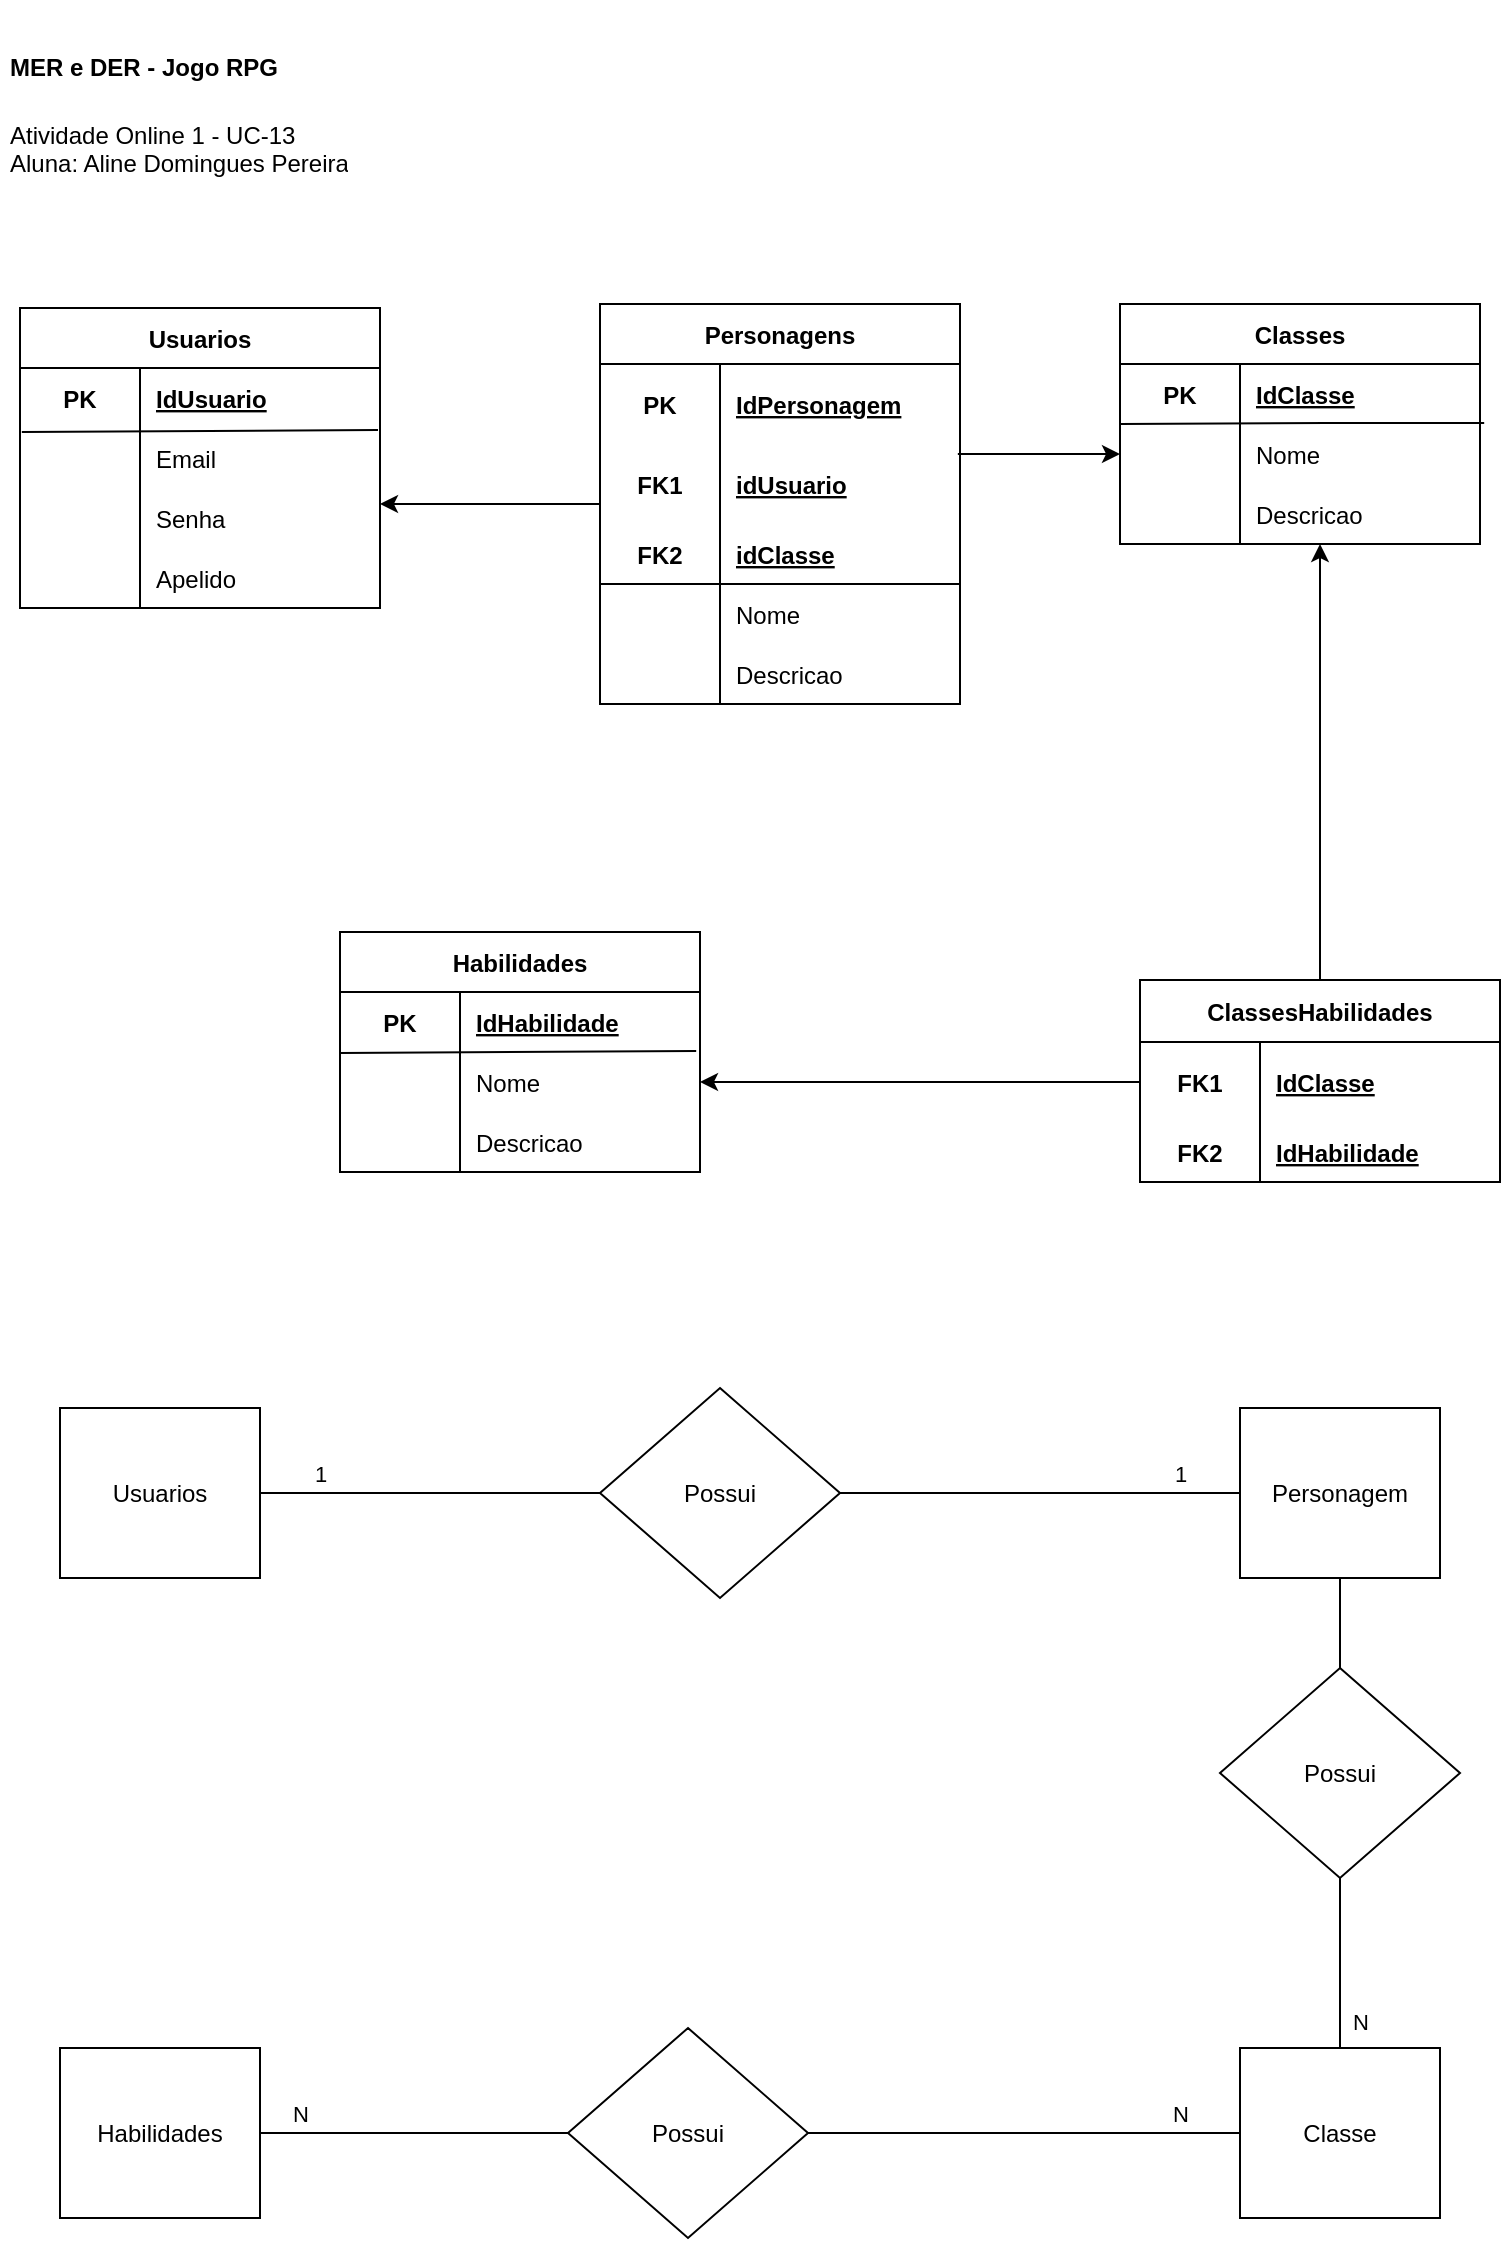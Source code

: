 <mxfile version="20.8.10" type="device"><diagram id="3KbX2sUJ-ETffY1uCZ8u" name="Página-1"><mxGraphModel dx="880" dy="484" grid="1" gridSize="10" guides="1" tooltips="1" connect="1" arrows="1" fold="1" page="1" pageScale="1" pageWidth="827" pageHeight="1169" math="0" shadow="0"><root><mxCell id="0"/><mxCell id="1" parent="0"/><mxCell id="VNIF00RA_-8U6SNvlQ5O-18" value="Usuarios" style="shape=table;startSize=30;container=1;collapsible=1;childLayout=tableLayout;fixedRows=1;rowLines=0;fontStyle=1;align=center;resizeLast=1;" parent="1" vertex="1"><mxGeometry x="20" y="164" width="180" height="150" as="geometry"/></mxCell><mxCell id="VNIF00RA_-8U6SNvlQ5O-19" value="" style="shape=tableRow;horizontal=0;startSize=0;swimlaneHead=0;swimlaneBody=0;fillColor=none;collapsible=0;dropTarget=0;points=[[0,0.5],[1,0.5]];portConstraint=eastwest;top=0;left=0;right=0;bottom=0;perimeterSpacing=6;" parent="VNIF00RA_-8U6SNvlQ5O-18" vertex="1"><mxGeometry y="30" width="180" height="30" as="geometry"/></mxCell><mxCell id="VNIF00RA_-8U6SNvlQ5O-20" value="PK" style="shape=partialRectangle;connectable=0;fillColor=none;top=0;left=0;bottom=0;right=0;fontStyle=1;overflow=hidden;" parent="VNIF00RA_-8U6SNvlQ5O-19" vertex="1"><mxGeometry width="60" height="30" as="geometry"><mxRectangle width="60" height="30" as="alternateBounds"/></mxGeometry></mxCell><mxCell id="VNIF00RA_-8U6SNvlQ5O-21" value="IdUsuario" style="shape=partialRectangle;connectable=0;fillColor=none;top=0;left=0;bottom=0;right=0;align=left;spacingLeft=6;fontStyle=5;overflow=hidden;" parent="VNIF00RA_-8U6SNvlQ5O-19" vertex="1"><mxGeometry x="60" width="120" height="30" as="geometry"><mxRectangle width="120" height="30" as="alternateBounds"/></mxGeometry></mxCell><mxCell id="VNIF00RA_-8U6SNvlQ5O-25" value="" style="shape=tableRow;horizontal=0;startSize=0;swimlaneHead=0;swimlaneBody=0;fillColor=none;collapsible=0;dropTarget=0;points=[[0,0.5],[1,0.5]];portConstraint=eastwest;top=0;left=0;right=0;bottom=0;swimlaneLine=1;" parent="VNIF00RA_-8U6SNvlQ5O-18" vertex="1"><mxGeometry y="60" width="180" height="30" as="geometry"/></mxCell><mxCell id="VNIF00RA_-8U6SNvlQ5O-26" value="" style="shape=partialRectangle;connectable=0;fillColor=none;top=0;left=0;bottom=0;right=0;editable=1;overflow=hidden;" parent="VNIF00RA_-8U6SNvlQ5O-25" vertex="1"><mxGeometry width="60" height="30" as="geometry"><mxRectangle width="60" height="30" as="alternateBounds"/></mxGeometry></mxCell><mxCell id="VNIF00RA_-8U6SNvlQ5O-27" value="Email" style="shape=partialRectangle;connectable=0;fillColor=none;top=0;left=0;bottom=0;right=0;align=left;spacingLeft=6;overflow=hidden;" parent="VNIF00RA_-8U6SNvlQ5O-25" vertex="1"><mxGeometry x="60" width="120" height="30" as="geometry"><mxRectangle width="120" height="30" as="alternateBounds"/></mxGeometry></mxCell><mxCell id="VNIF00RA_-8U6SNvlQ5O-74" value="" style="shape=tableRow;horizontal=0;startSize=0;swimlaneHead=0;swimlaneBody=0;fillColor=none;collapsible=0;dropTarget=0;points=[[0,0.5],[1,0.5]];portConstraint=eastwest;top=0;left=0;right=0;bottom=0;" parent="VNIF00RA_-8U6SNvlQ5O-18" vertex="1"><mxGeometry y="90" width="180" height="30" as="geometry"/></mxCell><mxCell id="VNIF00RA_-8U6SNvlQ5O-75" value="" style="shape=partialRectangle;connectable=0;fillColor=none;top=0;left=0;bottom=0;right=0;editable=1;overflow=hidden;" parent="VNIF00RA_-8U6SNvlQ5O-74" vertex="1"><mxGeometry width="60" height="30" as="geometry"><mxRectangle width="60" height="30" as="alternateBounds"/></mxGeometry></mxCell><mxCell id="VNIF00RA_-8U6SNvlQ5O-76" value="Senha" style="shape=partialRectangle;connectable=0;fillColor=none;top=0;left=0;bottom=0;right=0;align=left;spacingLeft=6;overflow=hidden;" parent="VNIF00RA_-8U6SNvlQ5O-74" vertex="1"><mxGeometry x="60" width="120" height="30" as="geometry"><mxRectangle width="120" height="30" as="alternateBounds"/></mxGeometry></mxCell><mxCell id="VNIF00RA_-8U6SNvlQ5O-28" value="" style="shape=tableRow;horizontal=0;startSize=0;swimlaneHead=0;swimlaneBody=0;fillColor=none;collapsible=0;dropTarget=0;points=[[0,0.5],[1,0.5]];portConstraint=eastwest;top=0;left=0;right=0;bottom=0;" parent="VNIF00RA_-8U6SNvlQ5O-18" vertex="1"><mxGeometry y="120" width="180" height="30" as="geometry"/></mxCell><mxCell id="VNIF00RA_-8U6SNvlQ5O-29" value="" style="shape=partialRectangle;connectable=0;fillColor=none;top=0;left=0;bottom=0;right=0;editable=1;overflow=hidden;" parent="VNIF00RA_-8U6SNvlQ5O-28" vertex="1"><mxGeometry width="60" height="30" as="geometry"><mxRectangle width="60" height="30" as="alternateBounds"/></mxGeometry></mxCell><mxCell id="VNIF00RA_-8U6SNvlQ5O-30" value="Apelido" style="shape=partialRectangle;connectable=0;fillColor=none;top=0;left=0;bottom=0;right=0;align=left;spacingLeft=6;overflow=hidden;" parent="VNIF00RA_-8U6SNvlQ5O-28" vertex="1"><mxGeometry x="60" width="120" height="30" as="geometry"><mxRectangle width="120" height="30" as="alternateBounds"/></mxGeometry></mxCell><mxCell id="TWxYpr_7IR30Hium4MWP-53" value="" style="edgeStyle=none;orthogonalLoop=1;jettySize=auto;html=1;rounded=0;fontSize=12;endArrow=none;endFill=0;entryX=1;entryY=0.2;entryDx=0;entryDy=0;entryPerimeter=0;exitX=0.036;exitY=0.905;exitDx=0;exitDy=0;exitPerimeter=0;" edge="1" parent="VNIF00RA_-8U6SNvlQ5O-18" source="VNIF00RA_-8U6SNvlQ5O-19"><mxGeometry width="80" relative="1" as="geometry"><mxPoint y="60.99" as="sourcePoint"/><mxPoint x="179" y="61" as="targetPoint"/><Array as="points"/></mxGeometry></mxCell><mxCell id="TWxYpr_7IR30Hium4MWP-41" value="" style="edgeStyle=orthogonalEdgeStyle;rounded=0;orthogonalLoop=1;jettySize=auto;html=1;endArrow=classic;endFill=1;" edge="1" parent="1" source="VNIF00RA_-8U6SNvlQ5O-31"><mxGeometry relative="1" as="geometry"><mxPoint x="200" y="262" as="targetPoint"/></mxGeometry></mxCell><mxCell id="VNIF00RA_-8U6SNvlQ5O-31" value="Personagens" style="shape=table;startSize=30;container=1;collapsible=1;childLayout=tableLayout;fixedRows=1;rowLines=0;fontStyle=1;align=center;resizeLast=1;" parent="1" vertex="1"><mxGeometry x="310" y="162" width="180" height="200" as="geometry"/></mxCell><mxCell id="VNIF00RA_-8U6SNvlQ5O-32" value="" style="shape=tableRow;horizontal=0;startSize=0;swimlaneHead=0;swimlaneBody=0;fillColor=none;collapsible=0;dropTarget=0;points=[[0,0.5],[1,0.5]];portConstraint=eastwest;top=0;left=0;right=0;bottom=0;" parent="VNIF00RA_-8U6SNvlQ5O-31" vertex="1"><mxGeometry y="30" width="180" height="40" as="geometry"/></mxCell><mxCell id="VNIF00RA_-8U6SNvlQ5O-33" value="PK" style="shape=partialRectangle;connectable=0;fillColor=none;top=0;left=0;bottom=0;right=0;fontStyle=1;overflow=hidden;" parent="VNIF00RA_-8U6SNvlQ5O-32" vertex="1"><mxGeometry width="60" height="40" as="geometry"><mxRectangle width="60" height="40" as="alternateBounds"/></mxGeometry></mxCell><mxCell id="VNIF00RA_-8U6SNvlQ5O-34" value="IdPersonagem" style="shape=partialRectangle;connectable=0;fillColor=none;top=0;left=0;bottom=0;right=0;align=left;spacingLeft=6;fontStyle=5;overflow=hidden;" parent="VNIF00RA_-8U6SNvlQ5O-32" vertex="1"><mxGeometry x="60" width="120" height="40" as="geometry"><mxRectangle width="120" height="40" as="alternateBounds"/></mxGeometry></mxCell><mxCell id="TWxYpr_7IR30Hium4MWP-37" style="shape=tableRow;horizontal=0;startSize=0;swimlaneHead=0;swimlaneBody=0;fillColor=none;collapsible=0;dropTarget=0;points=[[0,0.5],[1,0.5]];portConstraint=eastwest;top=0;left=0;right=0;bottom=0;" vertex="1" parent="VNIF00RA_-8U6SNvlQ5O-31"><mxGeometry y="70" width="180" height="40" as="geometry"/></mxCell><mxCell id="TWxYpr_7IR30Hium4MWP-38" value="FK1" style="shape=partialRectangle;connectable=0;fillColor=none;top=0;left=0;bottom=0;right=0;fontStyle=1;overflow=hidden;" vertex="1" parent="TWxYpr_7IR30Hium4MWP-37"><mxGeometry width="60" height="40" as="geometry"><mxRectangle width="60" height="40" as="alternateBounds"/></mxGeometry></mxCell><mxCell id="TWxYpr_7IR30Hium4MWP-39" value="idUsuario" style="shape=partialRectangle;connectable=0;fillColor=none;top=0;left=0;bottom=0;right=0;align=left;spacingLeft=6;fontStyle=5;overflow=hidden;" vertex="1" parent="TWxYpr_7IR30Hium4MWP-37"><mxGeometry x="60" width="120" height="40" as="geometry"><mxRectangle width="120" height="40" as="alternateBounds"/></mxGeometry></mxCell><mxCell id="TWxYpr_7IR30Hium4MWP-16" value="" style="shape=tableRow;horizontal=0;startSize=0;swimlaneHead=0;swimlaneBody=0;fillColor=none;collapsible=0;dropTarget=0;points=[[0,0.5],[1,0.5]];portConstraint=eastwest;top=0;left=0;right=0;bottom=1;" vertex="1" parent="VNIF00RA_-8U6SNvlQ5O-31"><mxGeometry y="110" width="180" height="30" as="geometry"/></mxCell><mxCell id="TWxYpr_7IR30Hium4MWP-17" value="FK2" style="shape=partialRectangle;connectable=0;fillColor=none;top=0;left=0;bottom=0;right=0;fontStyle=1;overflow=hidden;" vertex="1" parent="TWxYpr_7IR30Hium4MWP-16"><mxGeometry width="60" height="30" as="geometry"><mxRectangle width="60" height="30" as="alternateBounds"/></mxGeometry></mxCell><mxCell id="TWxYpr_7IR30Hium4MWP-18" value="idClasse" style="shape=partialRectangle;connectable=0;fillColor=none;top=0;left=0;bottom=0;right=0;align=left;spacingLeft=6;fontStyle=5;overflow=hidden;" vertex="1" parent="TWxYpr_7IR30Hium4MWP-16"><mxGeometry x="60" width="120" height="30" as="geometry"><mxRectangle width="120" height="30" as="alternateBounds"/></mxGeometry></mxCell><mxCell id="VNIF00RA_-8U6SNvlQ5O-38" value="" style="shape=tableRow;horizontal=0;startSize=0;swimlaneHead=0;swimlaneBody=0;fillColor=none;collapsible=0;dropTarget=0;points=[[0,0.5],[1,0.5]];portConstraint=eastwest;top=0;left=0;right=0;bottom=0;" parent="VNIF00RA_-8U6SNvlQ5O-31" vertex="1"><mxGeometry y="140" width="180" height="30" as="geometry"/></mxCell><mxCell id="VNIF00RA_-8U6SNvlQ5O-39" value="" style="shape=partialRectangle;connectable=0;fillColor=none;top=0;left=0;bottom=0;right=0;editable=1;overflow=hidden;" parent="VNIF00RA_-8U6SNvlQ5O-38" vertex="1"><mxGeometry width="60" height="30" as="geometry"><mxRectangle width="60" height="30" as="alternateBounds"/></mxGeometry></mxCell><mxCell id="VNIF00RA_-8U6SNvlQ5O-40" value="Nome" style="shape=partialRectangle;connectable=0;fillColor=none;top=0;left=0;bottom=0;right=0;align=left;spacingLeft=6;overflow=hidden;" parent="VNIF00RA_-8U6SNvlQ5O-38" vertex="1"><mxGeometry x="60" width="120" height="30" as="geometry"><mxRectangle width="120" height="30" as="alternateBounds"/></mxGeometry></mxCell><mxCell id="VNIF00RA_-8U6SNvlQ5O-41" value="" style="shape=tableRow;horizontal=0;startSize=0;swimlaneHead=0;swimlaneBody=0;fillColor=none;collapsible=0;dropTarget=0;points=[[0,0.5],[1,0.5]];portConstraint=eastwest;top=0;left=0;right=0;bottom=0;" parent="VNIF00RA_-8U6SNvlQ5O-31" vertex="1"><mxGeometry y="170" width="180" height="30" as="geometry"/></mxCell><mxCell id="VNIF00RA_-8U6SNvlQ5O-42" value="" style="shape=partialRectangle;connectable=0;fillColor=none;top=0;left=0;bottom=0;right=0;editable=1;overflow=hidden;" parent="VNIF00RA_-8U6SNvlQ5O-41" vertex="1"><mxGeometry width="60" height="30" as="geometry"><mxRectangle width="60" height="30" as="alternateBounds"/></mxGeometry></mxCell><mxCell id="VNIF00RA_-8U6SNvlQ5O-43" value="Descricao" style="shape=partialRectangle;connectable=0;fillColor=none;top=0;left=0;bottom=0;right=0;align=left;spacingLeft=6;overflow=hidden;" parent="VNIF00RA_-8U6SNvlQ5O-41" vertex="1"><mxGeometry x="60" width="120" height="30" as="geometry"><mxRectangle width="120" height="30" as="alternateBounds"/></mxGeometry></mxCell><mxCell id="VNIF00RA_-8U6SNvlQ5O-44" value="Classes" style="shape=table;startSize=30;container=1;collapsible=1;childLayout=tableLayout;fixedRows=1;rowLines=0;fontStyle=1;align=center;resizeLast=1;" parent="1" vertex="1"><mxGeometry x="570" y="162" width="180" height="120" as="geometry"/></mxCell><mxCell id="VNIF00RA_-8U6SNvlQ5O-45" value="" style="shape=tableRow;horizontal=0;startSize=0;swimlaneHead=0;swimlaneBody=0;fillColor=none;collapsible=0;dropTarget=0;points=[[0,0.5],[1,0.5]];portConstraint=eastwest;top=0;left=0;right=0;bottom=0;" parent="VNIF00RA_-8U6SNvlQ5O-44" vertex="1"><mxGeometry y="30" width="180" height="30" as="geometry"/></mxCell><mxCell id="VNIF00RA_-8U6SNvlQ5O-46" value="PK" style="shape=partialRectangle;connectable=0;fillColor=none;top=0;left=0;bottom=0;right=0;fontStyle=1;overflow=hidden;" parent="VNIF00RA_-8U6SNvlQ5O-45" vertex="1"><mxGeometry width="60" height="30" as="geometry"><mxRectangle width="60" height="30" as="alternateBounds"/></mxGeometry></mxCell><mxCell id="VNIF00RA_-8U6SNvlQ5O-47" value="IdClasse" style="shape=partialRectangle;connectable=0;fillColor=none;top=0;left=0;bottom=0;right=0;align=left;spacingLeft=6;fontStyle=5;overflow=hidden;" parent="VNIF00RA_-8U6SNvlQ5O-45" vertex="1"><mxGeometry x="60" width="120" height="30" as="geometry"><mxRectangle width="120" height="30" as="alternateBounds"/></mxGeometry></mxCell><mxCell id="VNIF00RA_-8U6SNvlQ5O-51" value="" style="shape=tableRow;horizontal=0;startSize=0;swimlaneHead=0;swimlaneBody=0;fillColor=none;collapsible=0;dropTarget=0;points=[[0,0.5],[1,0.5]];portConstraint=eastwest;top=0;left=0;right=0;bottom=0;" parent="VNIF00RA_-8U6SNvlQ5O-44" vertex="1"><mxGeometry y="60" width="180" height="30" as="geometry"/></mxCell><mxCell id="VNIF00RA_-8U6SNvlQ5O-52" value="" style="shape=partialRectangle;connectable=0;fillColor=none;top=0;left=0;bottom=0;right=0;editable=1;overflow=hidden;" parent="VNIF00RA_-8U6SNvlQ5O-51" vertex="1"><mxGeometry width="60" height="30" as="geometry"><mxRectangle width="60" height="30" as="alternateBounds"/></mxGeometry></mxCell><mxCell id="VNIF00RA_-8U6SNvlQ5O-53" value="Nome" style="shape=partialRectangle;connectable=0;fillColor=none;top=0;left=0;bottom=0;right=0;align=left;spacingLeft=6;overflow=hidden;" parent="VNIF00RA_-8U6SNvlQ5O-51" vertex="1"><mxGeometry x="60" width="120" height="30" as="geometry"><mxRectangle width="120" height="30" as="alternateBounds"/></mxGeometry></mxCell><mxCell id="VNIF00RA_-8U6SNvlQ5O-54" value="" style="shape=tableRow;horizontal=0;startSize=0;swimlaneHead=0;swimlaneBody=0;fillColor=none;collapsible=0;dropTarget=0;points=[[0,0.5],[1,0.5]];portConstraint=eastwest;top=0;left=0;right=0;bottom=0;" parent="VNIF00RA_-8U6SNvlQ5O-44" vertex="1"><mxGeometry y="90" width="180" height="30" as="geometry"/></mxCell><mxCell id="VNIF00RA_-8U6SNvlQ5O-55" value="" style="shape=partialRectangle;connectable=0;fillColor=none;top=0;left=0;bottom=0;right=0;editable=1;overflow=hidden;" parent="VNIF00RA_-8U6SNvlQ5O-54" vertex="1"><mxGeometry width="60" height="30" as="geometry"><mxRectangle width="60" height="30" as="alternateBounds"/></mxGeometry></mxCell><mxCell id="VNIF00RA_-8U6SNvlQ5O-56" value="Descricao" style="shape=partialRectangle;connectable=0;fillColor=none;top=0;left=0;bottom=0;right=0;align=left;spacingLeft=6;overflow=hidden;" parent="VNIF00RA_-8U6SNvlQ5O-54" vertex="1"><mxGeometry x="60" width="120" height="30" as="geometry"><mxRectangle width="120" height="30" as="alternateBounds"/></mxGeometry></mxCell><mxCell id="VNIF00RA_-8U6SNvlQ5O-57" value="Habilidades" style="shape=table;startSize=30;container=1;collapsible=1;childLayout=tableLayout;fixedRows=1;rowLines=0;fontStyle=1;align=center;resizeLast=1;" parent="1" vertex="1"><mxGeometry x="180" y="476" width="180" height="120" as="geometry"/></mxCell><mxCell id="VNIF00RA_-8U6SNvlQ5O-58" value="" style="shape=tableRow;horizontal=0;startSize=0;swimlaneHead=0;swimlaneBody=0;fillColor=none;collapsible=0;dropTarget=0;points=[[0,0.5],[1,0.5]];portConstraint=eastwest;top=0;left=0;right=0;bottom=0;" parent="VNIF00RA_-8U6SNvlQ5O-57" vertex="1"><mxGeometry y="30" width="180" height="30" as="geometry"/></mxCell><mxCell id="VNIF00RA_-8U6SNvlQ5O-59" value="PK" style="shape=partialRectangle;connectable=0;fillColor=none;top=0;left=0;bottom=0;right=0;fontStyle=1;overflow=hidden;" parent="VNIF00RA_-8U6SNvlQ5O-58" vertex="1"><mxGeometry width="60" height="30" as="geometry"><mxRectangle width="60" height="30" as="alternateBounds"/></mxGeometry></mxCell><mxCell id="VNIF00RA_-8U6SNvlQ5O-60" value="IdHabilidade" style="shape=partialRectangle;connectable=0;fillColor=none;top=0;left=0;bottom=0;right=0;align=left;spacingLeft=6;fontStyle=5;overflow=hidden;" parent="VNIF00RA_-8U6SNvlQ5O-58" vertex="1"><mxGeometry x="60" width="120" height="30" as="geometry"><mxRectangle width="120" height="30" as="alternateBounds"/></mxGeometry></mxCell><mxCell id="VNIF00RA_-8U6SNvlQ5O-64" value="" style="shape=tableRow;horizontal=0;startSize=0;swimlaneHead=0;swimlaneBody=0;fillColor=none;collapsible=0;dropTarget=0;points=[[0,0.5],[1,0.5]];portConstraint=eastwest;top=0;left=0;right=0;bottom=0;" parent="VNIF00RA_-8U6SNvlQ5O-57" vertex="1"><mxGeometry y="60" width="180" height="30" as="geometry"/></mxCell><mxCell id="VNIF00RA_-8U6SNvlQ5O-65" value="" style="shape=partialRectangle;connectable=0;fillColor=none;top=0;left=0;bottom=0;right=0;editable=1;overflow=hidden;" parent="VNIF00RA_-8U6SNvlQ5O-64" vertex="1"><mxGeometry width="60" height="30" as="geometry"><mxRectangle width="60" height="30" as="alternateBounds"/></mxGeometry></mxCell><mxCell id="VNIF00RA_-8U6SNvlQ5O-66" value="Nome" style="shape=partialRectangle;connectable=0;fillColor=none;top=0;left=0;bottom=0;right=0;align=left;spacingLeft=6;overflow=hidden;" parent="VNIF00RA_-8U6SNvlQ5O-64" vertex="1"><mxGeometry x="60" width="120" height="30" as="geometry"><mxRectangle width="120" height="30" as="alternateBounds"/></mxGeometry></mxCell><mxCell id="VNIF00RA_-8U6SNvlQ5O-67" value="" style="shape=tableRow;horizontal=0;startSize=0;swimlaneHead=0;swimlaneBody=0;fillColor=none;collapsible=0;dropTarget=0;points=[[0,0.5],[1,0.5]];portConstraint=eastwest;top=0;left=0;right=0;bottom=0;" parent="VNIF00RA_-8U6SNvlQ5O-57" vertex="1"><mxGeometry y="90" width="180" height="30" as="geometry"/></mxCell><mxCell id="VNIF00RA_-8U6SNvlQ5O-68" value="" style="shape=partialRectangle;connectable=0;fillColor=none;top=0;left=0;bottom=0;right=0;editable=1;overflow=hidden;" parent="VNIF00RA_-8U6SNvlQ5O-67" vertex="1"><mxGeometry width="60" height="30" as="geometry"><mxRectangle width="60" height="30" as="alternateBounds"/></mxGeometry></mxCell><mxCell id="VNIF00RA_-8U6SNvlQ5O-69" value="Descricao" style="shape=partialRectangle;connectable=0;fillColor=none;top=0;left=0;bottom=0;right=0;align=left;spacingLeft=6;overflow=hidden;" parent="VNIF00RA_-8U6SNvlQ5O-67" vertex="1"><mxGeometry x="60" width="120" height="30" as="geometry"><mxRectangle width="120" height="30" as="alternateBounds"/></mxGeometry></mxCell><mxCell id="VNIF00RA_-8U6SNvlQ5O-71" value="" style="shape=tableRow;horizontal=0;startSize=0;swimlaneHead=0;swimlaneBody=0;fillColor=none;collapsible=0;dropTarget=0;points=[[0,0.5],[1,0.5]];portConstraint=eastwest;top=0;left=0;right=0;bottom=0;" parent="1" vertex="1"><mxGeometry x="40" y="300" width="180" height="30" as="geometry"/></mxCell><mxCell id="VNIF00RA_-8U6SNvlQ5O-72" value="" style="shape=partialRectangle;connectable=0;fillColor=none;top=0;left=0;bottom=0;right=0;editable=1;overflow=hidden;" parent="VNIF00RA_-8U6SNvlQ5O-71" vertex="1"><mxGeometry width="60" height="30" as="geometry"><mxRectangle width="60" height="30" as="alternateBounds"/></mxGeometry></mxCell><mxCell id="VNIF00RA_-8U6SNvlQ5O-93" style="edgeStyle=orthogonalEdgeStyle;rounded=0;orthogonalLoop=1;jettySize=auto;html=1;entryX=0;entryY=0.5;entryDx=0;entryDy=0;endArrow=none;endFill=0;" parent="1" source="VNIF00RA_-8U6SNvlQ5O-77" target="VNIF00RA_-8U6SNvlQ5O-78" edge="1"><mxGeometry relative="1" as="geometry"/></mxCell><mxCell id="VNIF00RA_-8U6SNvlQ5O-98" value="1" style="edgeLabel;html=1;align=center;verticalAlign=middle;resizable=0;points=[];" parent="VNIF00RA_-8U6SNvlQ5O-93" vertex="1" connectable="0"><mxGeometry x="0.141" y="1" relative="1" as="geometry"><mxPoint x="-67" y="-9" as="offset"/></mxGeometry></mxCell><mxCell id="VNIF00RA_-8U6SNvlQ5O-77" value="Usuarios" style="whiteSpace=wrap;html=1;align=center;" parent="1" vertex="1"><mxGeometry x="40" y="714" width="100" height="85" as="geometry"/></mxCell><mxCell id="VNIF00RA_-8U6SNvlQ5O-94" style="edgeStyle=orthogonalEdgeStyle;rounded=0;orthogonalLoop=1;jettySize=auto;html=1;endArrow=none;endFill=0;" parent="1" source="VNIF00RA_-8U6SNvlQ5O-78" target="VNIF00RA_-8U6SNvlQ5O-79" edge="1"><mxGeometry relative="1" as="geometry"/></mxCell><mxCell id="VNIF00RA_-8U6SNvlQ5O-100" value="1" style="edgeLabel;html=1;align=center;verticalAlign=middle;resizable=0;points=[];" parent="VNIF00RA_-8U6SNvlQ5O-94" vertex="1" connectable="0"><mxGeometry x="0.35" y="-1" relative="1" as="geometry"><mxPoint x="35" y="-11" as="offset"/></mxGeometry></mxCell><mxCell id="VNIF00RA_-8U6SNvlQ5O-78" value="Possui" style="shape=rhombus;perimeter=rhombusPerimeter;whiteSpace=wrap;html=1;align=center;" parent="1" vertex="1"><mxGeometry x="310" y="704" width="120" height="105" as="geometry"/></mxCell><mxCell id="VNIF00RA_-8U6SNvlQ5O-95" style="edgeStyle=orthogonalEdgeStyle;rounded=0;orthogonalLoop=1;jettySize=auto;html=1;entryX=0.5;entryY=0;entryDx=0;entryDy=0;endArrow=none;endFill=0;" parent="1" source="VNIF00RA_-8U6SNvlQ5O-79" target="VNIF00RA_-8U6SNvlQ5O-86" edge="1"><mxGeometry relative="1" as="geometry"/></mxCell><mxCell id="VNIF00RA_-8U6SNvlQ5O-103" value="1" style="edgeLabel;html=1;align=center;verticalAlign=middle;resizable=0;points=[];" parent="VNIF00RA_-8U6SNvlQ5O-95" vertex="1" connectable="0"><mxGeometry x="-0.267" y="1" relative="1" as="geometry"><mxPoint x="19" y="-23" as="offset"/></mxGeometry></mxCell><mxCell id="VNIF00RA_-8U6SNvlQ5O-79" value="Personagem" style="whiteSpace=wrap;html=1;align=center;" parent="1" vertex="1"><mxGeometry x="630" y="714" width="100" height="85" as="geometry"/></mxCell><mxCell id="VNIF00RA_-8U6SNvlQ5O-97" style="edgeStyle=orthogonalEdgeStyle;rounded=0;orthogonalLoop=1;jettySize=auto;html=1;entryX=0.5;entryY=0;entryDx=0;entryDy=0;endArrow=none;endFill=0;" parent="1" source="VNIF00RA_-8U6SNvlQ5O-86" target="VNIF00RA_-8U6SNvlQ5O-96" edge="1"><mxGeometry relative="1" as="geometry"/></mxCell><mxCell id="VNIF00RA_-8U6SNvlQ5O-104" value="N" style="edgeLabel;html=1;align=center;verticalAlign=middle;resizable=0;points=[];" parent="VNIF00RA_-8U6SNvlQ5O-97" vertex="1" connectable="0"><mxGeometry x="0.692" y="3" relative="1" as="geometry"><mxPoint x="7" as="offset"/></mxGeometry></mxCell><mxCell id="VNIF00RA_-8U6SNvlQ5O-86" value="Possui" style="shape=rhombus;perimeter=rhombusPerimeter;whiteSpace=wrap;html=1;align=center;" parent="1" vertex="1"><mxGeometry x="620" y="844" width="120" height="105" as="geometry"/></mxCell><mxCell id="VNIF00RA_-8U6SNvlQ5O-106" style="edgeStyle=orthogonalEdgeStyle;rounded=0;orthogonalLoop=1;jettySize=auto;html=1;endArrow=none;endFill=0;entryX=1;entryY=0.5;entryDx=0;entryDy=0;" parent="1" source="VNIF00RA_-8U6SNvlQ5O-96" target="VNIF00RA_-8U6SNvlQ5O-105" edge="1"><mxGeometry relative="1" as="geometry"><mxPoint x="420" y="1054" as="targetPoint"/><Array as="points"/></mxGeometry></mxCell><mxCell id="VNIF00RA_-8U6SNvlQ5O-108" value="N" style="edgeLabel;html=1;align=center;verticalAlign=middle;resizable=0;points=[];" parent="VNIF00RA_-8U6SNvlQ5O-106" vertex="1" connectable="0"><mxGeometry x="-0.194" y="2" relative="1" as="geometry"><mxPoint x="57" y="-12" as="offset"/></mxGeometry></mxCell><mxCell id="VNIF00RA_-8U6SNvlQ5O-96" value="Classe" style="whiteSpace=wrap;html=1;align=center;" parent="1" vertex="1"><mxGeometry x="630" y="1034" width="100" height="85" as="geometry"/></mxCell><mxCell id="VNIF00RA_-8U6SNvlQ5O-110" style="edgeStyle=orthogonalEdgeStyle;rounded=0;orthogonalLoop=1;jettySize=auto;html=1;entryX=1;entryY=0.5;entryDx=0;entryDy=0;endArrow=none;endFill=0;" parent="1" source="VNIF00RA_-8U6SNvlQ5O-105" target="VNIF00RA_-8U6SNvlQ5O-109" edge="1"><mxGeometry relative="1" as="geometry"/></mxCell><mxCell id="VNIF00RA_-8U6SNvlQ5O-111" value="N" style="edgeLabel;html=1;align=center;verticalAlign=middle;resizable=0;points=[];" parent="VNIF00RA_-8U6SNvlQ5O-110" vertex="1" connectable="0"><mxGeometry x="0.286" relative="1" as="geometry"><mxPoint x="-35" y="-10" as="offset"/></mxGeometry></mxCell><mxCell id="VNIF00RA_-8U6SNvlQ5O-105" value="Possui" style="shape=rhombus;perimeter=rhombusPerimeter;whiteSpace=wrap;html=1;align=center;" parent="1" vertex="1"><mxGeometry x="294" y="1024" width="120" height="105" as="geometry"/></mxCell><mxCell id="VNIF00RA_-8U6SNvlQ5O-109" value="Habilidades" style="whiteSpace=wrap;html=1;align=center;" parent="1" vertex="1"><mxGeometry x="40" y="1034" width="100" height="85" as="geometry"/></mxCell><mxCell id="TWxYpr_7IR30Hium4MWP-44" value="" style="edgeStyle=orthogonalEdgeStyle;rounded=0;orthogonalLoop=1;jettySize=auto;html=1;endArrow=classic;endFill=1;" edge="1" parent="1"><mxGeometry relative="1" as="geometry"><mxPoint x="670" y="501" as="sourcePoint"/><mxPoint x="670" y="282" as="targetPoint"/></mxGeometry></mxCell><mxCell id="VNIF00RA_-8U6SNvlQ5O-112" value="ClassesHabilidades" style="shape=table;startSize=31;container=1;collapsible=1;childLayout=tableLayout;fixedRows=1;rowLines=0;fontStyle=1;align=center;resizeLast=1;" parent="1" vertex="1"><mxGeometry x="580" y="500" width="180" height="101" as="geometry"/></mxCell><mxCell id="VNIF00RA_-8U6SNvlQ5O-113" value="" style="shape=tableRow;horizontal=0;startSize=0;swimlaneHead=0;swimlaneBody=0;fillColor=none;collapsible=0;dropTarget=0;points=[[0,0.5],[1,0.5]];portConstraint=eastwest;top=0;left=0;right=0;bottom=0;" parent="VNIF00RA_-8U6SNvlQ5O-112" vertex="1"><mxGeometry y="31" width="180" height="40" as="geometry"/></mxCell><mxCell id="VNIF00RA_-8U6SNvlQ5O-114" value="FK1" style="shape=partialRectangle;connectable=0;fillColor=none;top=0;left=0;bottom=0;right=0;fontStyle=1;overflow=hidden;" parent="VNIF00RA_-8U6SNvlQ5O-113" vertex="1"><mxGeometry width="60" height="40" as="geometry"><mxRectangle width="60" height="40" as="alternateBounds"/></mxGeometry></mxCell><mxCell id="VNIF00RA_-8U6SNvlQ5O-115" value="IdClasse" style="shape=partialRectangle;connectable=0;fillColor=none;top=0;left=0;bottom=0;right=0;align=left;spacingLeft=6;fontStyle=5;overflow=hidden;" parent="VNIF00RA_-8U6SNvlQ5O-113" vertex="1"><mxGeometry x="60" width="120" height="40" as="geometry"><mxRectangle width="120" height="40" as="alternateBounds"/></mxGeometry></mxCell><mxCell id="VNIF00RA_-8U6SNvlQ5O-116" value="" style="shape=tableRow;horizontal=0;startSize=0;swimlaneHead=0;swimlaneBody=0;fillColor=none;collapsible=0;dropTarget=0;points=[[0,0.5],[1,0.5]];portConstraint=eastwest;top=0;left=0;right=0;bottom=1;" parent="VNIF00RA_-8U6SNvlQ5O-112" vertex="1"><mxGeometry y="71" width="180" height="30" as="geometry"/></mxCell><mxCell id="VNIF00RA_-8U6SNvlQ5O-117" value="FK2" style="shape=partialRectangle;connectable=0;fillColor=none;top=0;left=0;bottom=0;right=0;fontStyle=1;overflow=hidden;" parent="VNIF00RA_-8U6SNvlQ5O-116" vertex="1"><mxGeometry width="60" height="30" as="geometry"><mxRectangle width="60" height="30" as="alternateBounds"/></mxGeometry></mxCell><mxCell id="VNIF00RA_-8U6SNvlQ5O-118" value="IdHabilidade" style="shape=partialRectangle;connectable=0;fillColor=none;top=0;left=0;bottom=0;right=0;align=left;spacingLeft=6;fontStyle=5;overflow=hidden;" parent="VNIF00RA_-8U6SNvlQ5O-116" vertex="1"><mxGeometry x="60" width="120" height="30" as="geometry"><mxRectangle width="120" height="30" as="alternateBounds"/></mxGeometry></mxCell><mxCell id="VNIF00RA_-8U6SNvlQ5O-140" style="edgeStyle=orthogonalEdgeStyle;rounded=0;orthogonalLoop=1;jettySize=auto;html=1;entryX=0;entryY=0.5;entryDx=0;entryDy=0;endArrow=classic;endFill=1;exitX=0.994;exitY=0.125;exitDx=0;exitDy=0;exitPerimeter=0;" parent="1" edge="1"><mxGeometry relative="1" as="geometry"><mxPoint x="488.92" y="237" as="sourcePoint"/><mxPoint x="570" y="237" as="targetPoint"/></mxGeometry></mxCell><mxCell id="VNIF00RA_-8U6SNvlQ5O-142" style="edgeStyle=orthogonalEdgeStyle;rounded=0;orthogonalLoop=1;jettySize=auto;html=1;entryX=1;entryY=0.5;entryDx=0;entryDy=0;endArrow=classic;endFill=1;" parent="1" source="VNIF00RA_-8U6SNvlQ5O-113" edge="1"><mxGeometry relative="1" as="geometry"><mxPoint x="360" y="551" as="targetPoint"/></mxGeometry></mxCell><mxCell id="TWxYpr_7IR30Hium4MWP-45" value="&lt;h1&gt;&lt;font style=&quot;font-size: 12px;&quot;&gt;MER e DER - Jogo RPG&lt;/font&gt;&lt;/h1&gt;&lt;div&gt;&lt;font style=&quot;font-size: 12px;&quot;&gt;Atividade Online 1 - UC-13&amp;nbsp;&lt;/font&gt;&lt;/div&gt;&lt;div&gt;&lt;span style=&quot;background-color: initial;&quot;&gt;Aluna: Aline Domingues Pereira&lt;/span&gt;&lt;/div&gt;" style="text;html=1;strokeColor=none;fillColor=none;spacing=5;spacingTop=-20;whiteSpace=wrap;overflow=hidden;rounded=0;" vertex="1" parent="1"><mxGeometry x="10" y="20" width="190" height="90" as="geometry"/></mxCell><mxCell id="TWxYpr_7IR30Hium4MWP-54" value="" style="edgeStyle=none;orthogonalLoop=1;jettySize=auto;html=1;rounded=0;fontSize=12;endArrow=none;endFill=0;entryX=1;entryY=0.2;entryDx=0;entryDy=0;entryPerimeter=0;" edge="1" parent="1"><mxGeometry width="80" relative="1" as="geometry"><mxPoint x="570" y="222" as="sourcePoint"/><mxPoint x="752.09" y="221.5" as="targetPoint"/><Array as="points"><mxPoint x="673.09" y="221.5"/></Array></mxGeometry></mxCell><mxCell id="TWxYpr_7IR30Hium4MWP-56" value="" style="edgeStyle=none;orthogonalLoop=1;jettySize=auto;html=1;rounded=0;fontSize=12;endArrow=none;endFill=0;entryX=1;entryY=0.2;entryDx=0;entryDy=0;entryPerimeter=0;exitX=0.036;exitY=0.905;exitDx=0;exitDy=0;exitPerimeter=0;" edge="1" parent="1"><mxGeometry width="80" relative="1" as="geometry"><mxPoint x="180.002" y="536.51" as="sourcePoint"/><mxPoint x="358.09" y="535.5" as="targetPoint"/><Array as="points"/></mxGeometry></mxCell></root></mxGraphModel></diagram></mxfile>